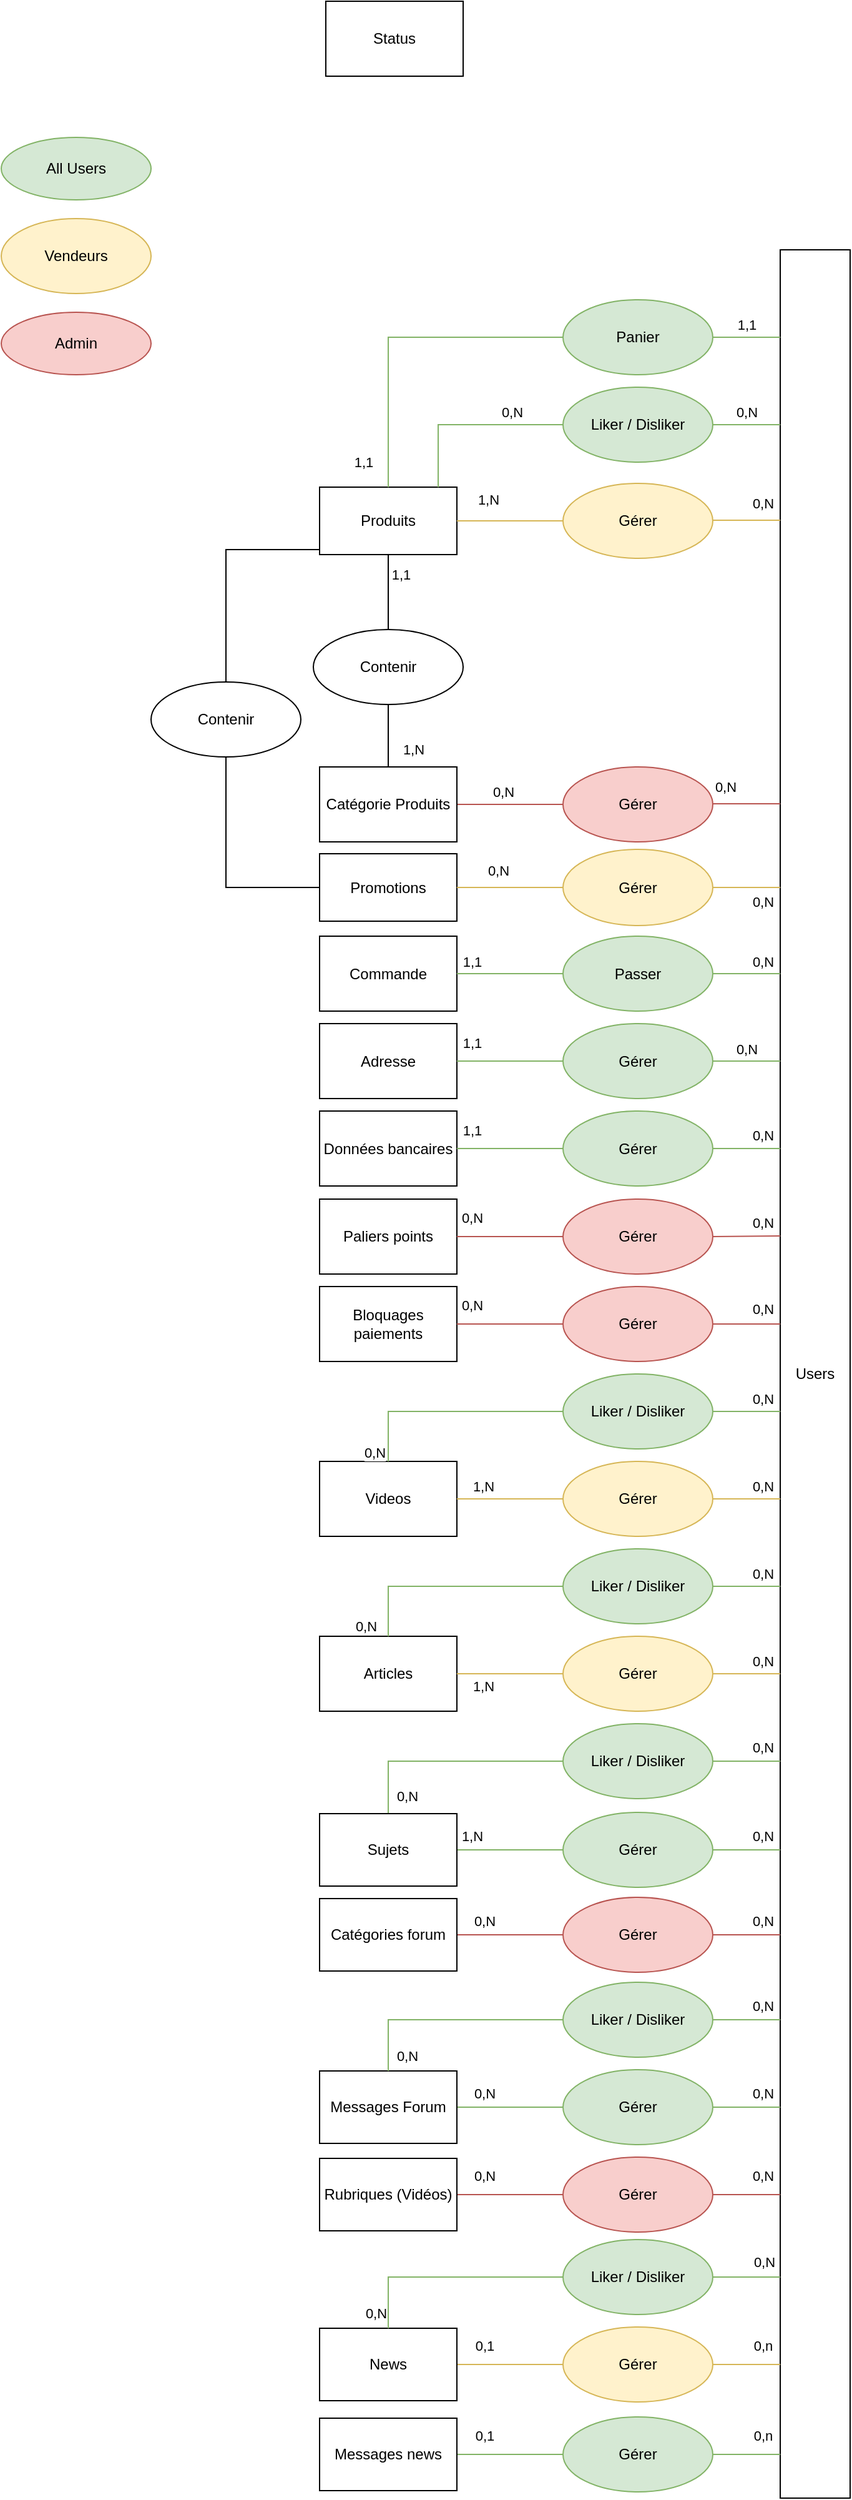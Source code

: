 <mxfile version="15.7.4" type="github" pages="4">
  <diagram id="k1b9PWktB-mUNqTBvutM" name="MCD">
    <mxGraphModel dx="960" dy="1722" grid="1" gridSize="10" guides="1" tooltips="1" connect="1" arrows="1" fold="1" page="1" pageScale="1" pageWidth="827" pageHeight="1169" math="0" shadow="0">
      <root>
        <mxCell id="ir1PRDTtGvgjBWMgFl4q-0" />
        <mxCell id="ir1PRDTtGvgjBWMgFl4q-1" parent="ir1PRDTtGvgjBWMgFl4q-0" />
        <mxCell id="Ems-gmoL7VlaEz9lixsN-8" value="Users" style="rounded=0;whiteSpace=wrap;html=1;glass=0;shadow=0;sketch=0;" parent="ir1PRDTtGvgjBWMgFl4q-1" vertex="1">
          <mxGeometry x="754" y="-960" width="56" height="1800" as="geometry" />
        </mxCell>
        <mxCell id="trzIwXk-E31uGHVcY20t-3" style="edgeStyle=orthogonalEdgeStyle;rounded=0;orthogonalLoop=1;jettySize=auto;html=1;endArrow=none;endFill=0;" parent="ir1PRDTtGvgjBWMgFl4q-1" source="Ems-gmoL7VlaEz9lixsN-17" target="trzIwXk-E31uGHVcY20t-2" edge="1">
          <mxGeometry relative="1" as="geometry">
            <Array as="points">
              <mxPoint x="310" y="-720" />
            </Array>
          </mxGeometry>
        </mxCell>
        <mxCell id="Ems-gmoL7VlaEz9lixsN-17" value="Produits" style="rounded=0;whiteSpace=wrap;html=1;" parent="ir1PRDTtGvgjBWMgFl4q-1" vertex="1">
          <mxGeometry x="385" y="-770" width="110" height="54" as="geometry" />
        </mxCell>
        <mxCell id="yBdITjsVdk7lnHHLysCU-9" value="1,1" style="edgeStyle=orthogonalEdgeStyle;rounded=0;orthogonalLoop=1;jettySize=auto;html=1;endArrow=none;endFill=0;fillColor=#d5e8d4;strokeColor=#82b366;" parent="ir1PRDTtGvgjBWMgFl4q-1" source="Ems-gmoL7VlaEz9lixsN-17" target="Ems-gmoL7VlaEz9lixsN-27" edge="1">
          <mxGeometry x="-0.846" y="20" relative="1" as="geometry">
            <mxPoint as="offset" />
            <mxPoint x="495.0" y="-890" as="sourcePoint" />
            <Array as="points">
              <mxPoint x="440" y="-890" />
            </Array>
          </mxGeometry>
        </mxCell>
        <mxCell id="SQJCuBqzPmPE8YTCWMTA-35" value="1,1" style="edgeStyle=elbowEdgeStyle;rounded=0;orthogonalLoop=1;jettySize=auto;elbow=vertical;html=1;exitX=1;exitY=0.5;exitDx=0;exitDy=0;endArrow=none;endFill=0;fillColor=#d5e8d4;strokeColor=#82b366;" parent="ir1PRDTtGvgjBWMgFl4q-1" source="Ems-gmoL7VlaEz9lixsN-27" target="Ems-gmoL7VlaEz9lixsN-8" edge="1">
          <mxGeometry y="10" relative="1" as="geometry">
            <mxPoint as="offset" />
          </mxGeometry>
        </mxCell>
        <mxCell id="Ems-gmoL7VlaEz9lixsN-27" value="Panier" style="ellipse;whiteSpace=wrap;html=1;fillColor=#d5e8d4;strokeColor=#82b366;" parent="ir1PRDTtGvgjBWMgFl4q-1" vertex="1">
          <mxGeometry x="580" y="-920" width="120" height="60" as="geometry" />
        </mxCell>
        <mxCell id="yBdITjsVdk7lnHHLysCU-19" value="0,N" style="edgeStyle=orthogonalEdgeStyle;rounded=0;orthogonalLoop=1;jettySize=auto;html=1;exitX=1;exitY=0.5;exitDx=0;exitDy=0;entryX=0;entryY=0.5;entryDx=0;entryDy=0;endArrow=none;endFill=0;fillColor=#f8cecc;strokeColor=#b85450;" parent="ir1PRDTtGvgjBWMgFl4q-1" source="Ems-gmoL7VlaEz9lixsN-35" target="6xAeUnvmwOhO6haDIeZQ-18" edge="1">
          <mxGeometry x="-0.143" y="10" relative="1" as="geometry">
            <mxPoint as="offset" />
          </mxGeometry>
        </mxCell>
        <mxCell id="Ems-gmoL7VlaEz9lixsN-35" value="Catégorie Produits" style="rounded=0;whiteSpace=wrap;html=1;" parent="ir1PRDTtGvgjBWMgFl4q-1" vertex="1">
          <mxGeometry x="385" y="-546" width="110" height="60" as="geometry" />
        </mxCell>
        <mxCell id="yBdITjsVdk7lnHHLysCU-17" value="1,1" style="edgeStyle=orthogonalEdgeStyle;rounded=0;orthogonalLoop=1;jettySize=auto;html=1;endArrow=none;endFill=0;" parent="ir1PRDTtGvgjBWMgFl4q-1" source="Ems-gmoL7VlaEz9lixsN-36" target="Ems-gmoL7VlaEz9lixsN-17" edge="1">
          <mxGeometry x="0.467" y="-10" relative="1" as="geometry">
            <mxPoint as="offset" />
          </mxGeometry>
        </mxCell>
        <mxCell id="yBdITjsVdk7lnHHLysCU-18" value="1,N" style="edgeStyle=orthogonalEdgeStyle;rounded=0;orthogonalLoop=1;jettySize=auto;html=1;exitX=0.5;exitY=1;exitDx=0;exitDy=0;entryX=0.5;entryY=0;entryDx=0;entryDy=0;endArrow=none;endFill=0;" parent="ir1PRDTtGvgjBWMgFl4q-1" source="Ems-gmoL7VlaEz9lixsN-36" target="Ems-gmoL7VlaEz9lixsN-35" edge="1">
          <mxGeometry x="0.44" y="20" relative="1" as="geometry">
            <mxPoint as="offset" />
          </mxGeometry>
        </mxCell>
        <mxCell id="Ems-gmoL7VlaEz9lixsN-36" value="Contenir" style="ellipse;whiteSpace=wrap;html=1;" parent="ir1PRDTtGvgjBWMgFl4q-1" vertex="1">
          <mxGeometry x="380" y="-656" width="120" height="60" as="geometry" />
        </mxCell>
        <mxCell id="yBdITjsVdk7lnHHLysCU-16" value="1,N" style="edgeStyle=orthogonalEdgeStyle;rounded=0;orthogonalLoop=1;jettySize=auto;html=1;exitX=0;exitY=0.5;exitDx=0;exitDy=0;endArrow=none;endFill=0;fillColor=#fff2cc;strokeColor=#d6b656;" parent="ir1PRDTtGvgjBWMgFl4q-1" source="DhKpnIFWA9yoigp-8hZU-3" target="Ems-gmoL7VlaEz9lixsN-17" edge="1">
          <mxGeometry x="0.412" y="-17" relative="1" as="geometry">
            <mxPoint as="offset" />
          </mxGeometry>
        </mxCell>
        <mxCell id="SQJCuBqzPmPE8YTCWMTA-38" value="0,N" style="edgeStyle=elbowEdgeStyle;rounded=0;orthogonalLoop=1;jettySize=auto;elbow=vertical;html=1;exitX=1;exitY=0.5;exitDx=0;exitDy=0;endArrow=none;endFill=0;" parent="ir1PRDTtGvgjBWMgFl4q-1" source="DhKpnIFWA9yoigp-8hZU-3" edge="1">
          <mxGeometry y="20" relative="1" as="geometry">
            <mxPoint as="offset" />
          </mxGeometry>
        </mxCell>
        <mxCell id="lxnOK-8bjp72yX0c8KQZ-0" value="0,N" style="edgeStyle=elbowEdgeStyle;rounded=0;orthogonalLoop=1;jettySize=auto;html=1;elbow=vertical;endArrow=none;endFill=0;fillColor=#fff2cc;strokeColor=#d6b656;" parent="ir1PRDTtGvgjBWMgFl4q-1" source="DhKpnIFWA9yoigp-8hZU-3" edge="1">
          <mxGeometry x="0.481" y="14" relative="1" as="geometry">
            <mxPoint as="offset" />
            <mxPoint x="754" y="-743.529" as="targetPoint" />
          </mxGeometry>
        </mxCell>
        <mxCell id="DhKpnIFWA9yoigp-8hZU-3" value="Gérer" style="ellipse;whiteSpace=wrap;html=1;fillColor=#fff2cc;strokeColor=#d6b656;" parent="ir1PRDTtGvgjBWMgFl4q-1" vertex="1">
          <mxGeometry x="580" y="-773" width="120" height="60" as="geometry" />
        </mxCell>
        <mxCell id="6xAeUnvmwOhO6haDIeZQ-14" value="Promotions" style="rounded=0;whiteSpace=wrap;html=1;" parent="ir1PRDTtGvgjBWMgFl4q-1" vertex="1">
          <mxGeometry x="385" y="-476.5" width="110" height="54" as="geometry" />
        </mxCell>
        <mxCell id="yBdITjsVdk7lnHHLysCU-23" value="0,N" style="edgeStyle=orthogonalEdgeStyle;rounded=0;orthogonalLoop=1;jettySize=auto;html=1;exitX=0;exitY=0.5;exitDx=0;exitDy=0;endArrow=none;endFill=0;fillColor=#fff2cc;strokeColor=#d6b656;" parent="ir1PRDTtGvgjBWMgFl4q-1" source="6xAeUnvmwOhO6haDIeZQ-17" target="6xAeUnvmwOhO6haDIeZQ-14" edge="1">
          <mxGeometry x="0.237" y="-14" relative="1" as="geometry">
            <mxPoint as="offset" />
          </mxGeometry>
        </mxCell>
        <mxCell id="SQJCuBqzPmPE8YTCWMTA-41" value="0,N" style="edgeStyle=elbowEdgeStyle;rounded=0;orthogonalLoop=1;jettySize=auto;elbow=vertical;html=1;exitX=1;exitY=0.5;exitDx=0;exitDy=0;endArrow=none;endFill=0;" parent="ir1PRDTtGvgjBWMgFl4q-1" source="6xAeUnvmwOhO6haDIeZQ-17" edge="1">
          <mxGeometry x="0.119" y="15" relative="1" as="geometry">
            <mxPoint as="offset" />
          </mxGeometry>
        </mxCell>
        <mxCell id="lxnOK-8bjp72yX0c8KQZ-3" value="0,N" style="edgeStyle=elbowEdgeStyle;rounded=0;orthogonalLoop=1;jettySize=auto;html=1;elbow=vertical;endArrow=none;endFill=0;fillColor=#fff2cc;strokeColor=#d6b656;" parent="ir1PRDTtGvgjBWMgFl4q-1" source="6xAeUnvmwOhO6haDIeZQ-17" edge="1">
          <mxGeometry x="0.482" y="-11" relative="1" as="geometry">
            <mxPoint as="offset" />
            <mxPoint x="754" y="-449.324" as="targetPoint" />
          </mxGeometry>
        </mxCell>
        <mxCell id="6xAeUnvmwOhO6haDIeZQ-17" value="Gérer" style="ellipse;whiteSpace=wrap;html=1;fillColor=#fff2cc;strokeColor=#d6b656;" parent="ir1PRDTtGvgjBWMgFl4q-1" vertex="1">
          <mxGeometry x="580" y="-480" width="120" height="61" as="geometry" />
        </mxCell>
        <mxCell id="SQJCuBqzPmPE8YTCWMTA-39" value="0,N" style="edgeStyle=elbowEdgeStyle;rounded=0;orthogonalLoop=1;jettySize=auto;elbow=vertical;html=1;exitX=1;exitY=0.5;exitDx=0;exitDy=0;endArrow=none;endFill=0;" parent="ir1PRDTtGvgjBWMgFl4q-1" source="6xAeUnvmwOhO6haDIeZQ-18" edge="1">
          <mxGeometry y="10" relative="1" as="geometry">
            <mxPoint as="offset" />
          </mxGeometry>
        </mxCell>
        <mxCell id="lxnOK-8bjp72yX0c8KQZ-6" value="0,N" style="edgeStyle=elbowEdgeStyle;rounded=0;orthogonalLoop=1;jettySize=auto;html=1;elbow=vertical;endArrow=none;endFill=0;fillColor=#f8cecc;strokeColor=#b85450;" parent="ir1PRDTtGvgjBWMgFl4q-1" source="6xAeUnvmwOhO6haDIeZQ-18" edge="1">
          <mxGeometry x="-0.63" y="14" relative="1" as="geometry">
            <mxPoint as="offset" />
            <mxPoint x="754" y="-516.471" as="targetPoint" />
          </mxGeometry>
        </mxCell>
        <mxCell id="6xAeUnvmwOhO6haDIeZQ-18" value="Gérer" style="ellipse;whiteSpace=wrap;html=1;fillColor=#f8cecc;strokeColor=#b85450;" parent="ir1PRDTtGvgjBWMgFl4q-1" vertex="1">
          <mxGeometry x="580" y="-546" width="120" height="60" as="geometry" />
        </mxCell>
        <mxCell id="6xAeUnvmwOhO6haDIeZQ-22" value="Commande" style="rounded=0;whiteSpace=wrap;html=1;" parent="ir1PRDTtGvgjBWMgFl4q-1" vertex="1">
          <mxGeometry x="385" y="-410.5" width="110" height="60" as="geometry" />
        </mxCell>
        <mxCell id="yBdITjsVdk7lnHHLysCU-25" value="1,1" style="edgeStyle=orthogonalEdgeStyle;rounded=0;orthogonalLoop=1;jettySize=auto;html=1;exitX=0;exitY=0.5;exitDx=0;exitDy=0;entryX=1;entryY=0.5;entryDx=0;entryDy=0;endArrow=none;endFill=0;fillColor=#d5e8d4;strokeColor=#82b366;" parent="ir1PRDTtGvgjBWMgFl4q-1" source="6xAeUnvmwOhO6haDIeZQ-23" target="6xAeUnvmwOhO6haDIeZQ-22" edge="1">
          <mxGeometry x="0.714" y="-10" relative="1" as="geometry">
            <mxPoint as="offset" />
          </mxGeometry>
        </mxCell>
        <mxCell id="SQJCuBqzPmPE8YTCWMTA-42" value="0,N" style="edgeStyle=elbowEdgeStyle;rounded=0;orthogonalLoop=1;jettySize=auto;elbow=vertical;html=1;exitX=1;exitY=0.5;exitDx=0;exitDy=0;endArrow=none;endFill=0;" parent="ir1PRDTtGvgjBWMgFl4q-1" source="6xAeUnvmwOhO6haDIeZQ-23" edge="1">
          <mxGeometry y="16" relative="1" as="geometry">
            <mxPoint as="offset" />
          </mxGeometry>
        </mxCell>
        <mxCell id="lxnOK-8bjp72yX0c8KQZ-2" value="0,N" style="edgeStyle=elbowEdgeStyle;rounded=0;orthogonalLoop=1;jettySize=auto;html=1;elbow=vertical;endArrow=none;endFill=0;fillColor=#d5e8d4;strokeColor=#82b366;" parent="ir1PRDTtGvgjBWMgFl4q-1" source="6xAeUnvmwOhO6haDIeZQ-23" edge="1">
          <mxGeometry x="0.481" y="10" relative="1" as="geometry">
            <mxPoint as="offset" />
            <mxPoint x="754" y="-380.5" as="targetPoint" />
          </mxGeometry>
        </mxCell>
        <mxCell id="6xAeUnvmwOhO6haDIeZQ-23" value="Passer" style="ellipse;whiteSpace=wrap;html=1;fillColor=#d5e8d4;strokeColor=#82b366;" parent="ir1PRDTtGvgjBWMgFl4q-1" vertex="1">
          <mxGeometry x="580" y="-410.5" width="120" height="60" as="geometry" />
        </mxCell>
        <mxCell id="6xAeUnvmwOhO6haDIeZQ-34" value="Adresse" style="rounded=0;whiteSpace=wrap;html=1;" parent="ir1PRDTtGvgjBWMgFl4q-1" vertex="1">
          <mxGeometry x="385" y="-340.5" width="110" height="60" as="geometry" />
        </mxCell>
        <mxCell id="yBdITjsVdk7lnHHLysCU-28" value="1,1" style="edgeStyle=orthogonalEdgeStyle;rounded=0;orthogonalLoop=1;jettySize=auto;html=1;exitX=0;exitY=0.5;exitDx=0;exitDy=0;endArrow=none;endFill=0;fillColor=#d5e8d4;strokeColor=#82b366;" parent="ir1PRDTtGvgjBWMgFl4q-1" source="6xAeUnvmwOhO6haDIeZQ-36" target="6xAeUnvmwOhO6haDIeZQ-34" edge="1">
          <mxGeometry x="0.724" y="-15" relative="1" as="geometry">
            <mxPoint as="offset" />
          </mxGeometry>
        </mxCell>
        <mxCell id="SQJCuBqzPmPE8YTCWMTA-43" value="0,N" style="edgeStyle=elbowEdgeStyle;rounded=0;orthogonalLoop=1;jettySize=auto;html=1;exitX=1;exitY=0.5;exitDx=0;exitDy=0;endArrow=none;endFill=0;elbow=vertical;fillColor=#d5e8d4;strokeColor=#82b366;" parent="ir1PRDTtGvgjBWMgFl4q-1" source="6xAeUnvmwOhO6haDIeZQ-36" edge="1">
          <mxGeometry y="10" relative="1" as="geometry">
            <mxPoint x="754" y="-310.5" as="targetPoint" />
            <mxPoint as="offset" />
          </mxGeometry>
        </mxCell>
        <mxCell id="6xAeUnvmwOhO6haDIeZQ-36" value="Gérer" style="ellipse;whiteSpace=wrap;html=1;fillColor=#d5e8d4;strokeColor=#82b366;" parent="ir1PRDTtGvgjBWMgFl4q-1" vertex="1">
          <mxGeometry x="580" y="-340.5" width="120" height="60" as="geometry" />
        </mxCell>
        <mxCell id="6xAeUnvmwOhO6haDIeZQ-39" value="Données bancaires" style="rounded=0;whiteSpace=wrap;html=1;" parent="ir1PRDTtGvgjBWMgFl4q-1" vertex="1">
          <mxGeometry x="385" y="-270.5" width="110" height="60" as="geometry" />
        </mxCell>
        <mxCell id="yBdITjsVdk7lnHHLysCU-32" value="1,1" style="edgeStyle=orthogonalEdgeStyle;rounded=0;orthogonalLoop=1;jettySize=auto;html=1;exitX=0;exitY=0.5;exitDx=0;exitDy=0;endArrow=none;endFill=0;fillColor=#d5e8d4;strokeColor=#82b366;" parent="ir1PRDTtGvgjBWMgFl4q-1" source="6xAeUnvmwOhO6haDIeZQ-41" target="6xAeUnvmwOhO6haDIeZQ-39" edge="1">
          <mxGeometry x="0.724" y="-15" relative="1" as="geometry">
            <mxPoint as="offset" />
          </mxGeometry>
        </mxCell>
        <mxCell id="SQJCuBqzPmPE8YTCWMTA-45" value="0,N" style="edgeStyle=elbowEdgeStyle;rounded=0;orthogonalLoop=1;jettySize=auto;html=1;exitX=1;exitY=0.5;exitDx=0;exitDy=0;endArrow=none;endFill=0;elbow=vertical;fillColor=#d5e8d4;strokeColor=#82b366;" parent="ir1PRDTtGvgjBWMgFl4q-1" source="6xAeUnvmwOhO6haDIeZQ-41" edge="1">
          <mxGeometry x="0.481" y="11" relative="1" as="geometry">
            <mxPoint x="754" y="-240.5" as="targetPoint" />
            <mxPoint as="offset" />
          </mxGeometry>
        </mxCell>
        <mxCell id="6xAeUnvmwOhO6haDIeZQ-41" value="Gérer" style="ellipse;whiteSpace=wrap;html=1;fillColor=#d5e8d4;strokeColor=#82b366;" parent="ir1PRDTtGvgjBWMgFl4q-1" vertex="1">
          <mxGeometry x="580" y="-270.5" width="120" height="60" as="geometry" />
        </mxCell>
        <mxCell id="6xAeUnvmwOhO6haDIeZQ-44" value="Status" style="rounded=0;whiteSpace=wrap;html=1;" parent="ir1PRDTtGvgjBWMgFl4q-1" vertex="1">
          <mxGeometry x="390" y="-1159" width="110" height="60" as="geometry" />
        </mxCell>
        <mxCell id="6xAeUnvmwOhO6haDIeZQ-52" value="Paliers points" style="rounded=0;whiteSpace=wrap;html=1;" parent="ir1PRDTtGvgjBWMgFl4q-1" vertex="1">
          <mxGeometry x="385" y="-200" width="110" height="60" as="geometry" />
        </mxCell>
        <mxCell id="SQJCuBqzPmPE8YTCWMTA-3" value="0,N" style="edgeStyle=orthogonalEdgeStyle;rounded=0;orthogonalLoop=1;jettySize=auto;html=1;endArrow=none;endFill=0;fillColor=#f8cecc;strokeColor=#b85450;" parent="ir1PRDTtGvgjBWMgFl4q-1" source="6xAeUnvmwOhO6haDIeZQ-54" target="6xAeUnvmwOhO6haDIeZQ-52" edge="1">
          <mxGeometry x="0.724" y="-15" relative="1" as="geometry">
            <mxPoint as="offset" />
            <Array as="points" />
          </mxGeometry>
        </mxCell>
        <mxCell id="SQJCuBqzPmPE8YTCWMTA-53" value="0,N" style="edgeStyle=elbowEdgeStyle;rounded=0;orthogonalLoop=1;jettySize=auto;html=1;exitX=1;exitY=0.5;exitDx=0;exitDy=0;endArrow=none;endFill=0;elbow=vertical;fillColor=#f8cecc;strokeColor=#b85450;" parent="ir1PRDTtGvgjBWMgFl4q-1" source="6xAeUnvmwOhO6haDIeZQ-54" edge="1">
          <mxGeometry x="0.481" y="11" relative="1" as="geometry">
            <mxPoint x="754" y="-171" as="targetPoint" />
            <mxPoint as="offset" />
          </mxGeometry>
        </mxCell>
        <mxCell id="6xAeUnvmwOhO6haDIeZQ-54" value="Gérer" style="ellipse;whiteSpace=wrap;html=1;fillColor=#f8cecc;strokeColor=#b85450;" parent="ir1PRDTtGvgjBWMgFl4q-1" vertex="1">
          <mxGeometry x="580" y="-200" width="120" height="60" as="geometry" />
        </mxCell>
        <mxCell id="6xAeUnvmwOhO6haDIeZQ-57" value="Bloquages paiements" style="rounded=0;whiteSpace=wrap;html=1;" parent="ir1PRDTtGvgjBWMgFl4q-1" vertex="1">
          <mxGeometry x="385" y="-130" width="110" height="60" as="geometry" />
        </mxCell>
        <mxCell id="SQJCuBqzPmPE8YTCWMTA-7" value="0,N" style="edgeStyle=orthogonalEdgeStyle;rounded=0;orthogonalLoop=1;jettySize=auto;html=1;endArrow=none;endFill=0;fillColor=#f8cecc;strokeColor=#b85450;" parent="ir1PRDTtGvgjBWMgFl4q-1" source="6xAeUnvmwOhO6haDIeZQ-59" target="6xAeUnvmwOhO6haDIeZQ-57" edge="1">
          <mxGeometry x="0.724" y="-15" relative="1" as="geometry">
            <mxPoint as="offset" />
          </mxGeometry>
        </mxCell>
        <mxCell id="SQJCuBqzPmPE8YTCWMTA-55" value="0,N" style="edgeStyle=elbowEdgeStyle;rounded=0;orthogonalLoop=1;jettySize=auto;html=1;exitX=1;exitY=0.5;exitDx=0;exitDy=0;endArrow=none;endFill=0;elbow=vertical;fillColor=#f8cecc;strokeColor=#b85450;" parent="ir1PRDTtGvgjBWMgFl4q-1" source="6xAeUnvmwOhO6haDIeZQ-59" edge="1">
          <mxGeometry x="0.481" y="12" relative="1" as="geometry">
            <mxPoint x="754" y="-100" as="targetPoint" />
            <mxPoint as="offset" />
            <Array as="points">
              <mxPoint x="730" y="-100" />
              <mxPoint x="720" y="-92" />
            </Array>
          </mxGeometry>
        </mxCell>
        <mxCell id="6xAeUnvmwOhO6haDIeZQ-59" value="Gérer" style="ellipse;whiteSpace=wrap;html=1;fillColor=#f8cecc;strokeColor=#b85450;" parent="ir1PRDTtGvgjBWMgFl4q-1" vertex="1">
          <mxGeometry x="580" y="-130" width="120" height="60" as="geometry" />
        </mxCell>
        <mxCell id="6xAeUnvmwOhO6haDIeZQ-62" value="All Users" style="ellipse;whiteSpace=wrap;html=1;fillColor=#d5e8d4;strokeColor=#82b366;" parent="ir1PRDTtGvgjBWMgFl4q-1" vertex="1">
          <mxGeometry x="130" y="-1050" width="120" height="50" as="geometry" />
        </mxCell>
        <mxCell id="6xAeUnvmwOhO6haDIeZQ-63" value="Admin" style="ellipse;whiteSpace=wrap;html=1;fillColor=#f8cecc;strokeColor=#b85450;" parent="ir1PRDTtGvgjBWMgFl4q-1" vertex="1">
          <mxGeometry x="130" y="-910" width="120" height="50" as="geometry" />
        </mxCell>
        <mxCell id="6xAeUnvmwOhO6haDIeZQ-64" value="Vendeurs" style="ellipse;whiteSpace=wrap;html=1;fillColor=#fff2cc;strokeColor=#d6b656;" parent="ir1PRDTtGvgjBWMgFl4q-1" vertex="1">
          <mxGeometry x="130" y="-985" width="120" height="60" as="geometry" />
        </mxCell>
        <mxCell id="6xAeUnvmwOhO6haDIeZQ-65" value="Videos" style="rounded=0;whiteSpace=wrap;html=1;" parent="ir1PRDTtGvgjBWMgFl4q-1" vertex="1">
          <mxGeometry x="385" y="10" width="110" height="60" as="geometry" />
        </mxCell>
        <mxCell id="SQJCuBqzPmPE8YTCWMTA-11" value="1,N" style="edgeStyle=orthogonalEdgeStyle;rounded=0;orthogonalLoop=1;jettySize=auto;html=1;exitX=0;exitY=0.5;exitDx=0;exitDy=0;endArrow=none;endFill=0;fillColor=#fff2cc;strokeColor=#d6b656;" parent="ir1PRDTtGvgjBWMgFl4q-1" source="6xAeUnvmwOhO6haDIeZQ-67" target="6xAeUnvmwOhO6haDIeZQ-65" edge="1">
          <mxGeometry x="0.517" y="-10" relative="1" as="geometry">
            <mxPoint as="offset" />
          </mxGeometry>
        </mxCell>
        <mxCell id="SQJCuBqzPmPE8YTCWMTA-57" value="0,N" style="edgeStyle=elbowEdgeStyle;rounded=0;orthogonalLoop=1;jettySize=auto;elbow=vertical;html=1;exitX=1;exitY=0.5;exitDx=0;exitDy=0;endArrow=none;endFill=0;fillColor=#fff2cc;strokeColor=#d6b656;" parent="ir1PRDTtGvgjBWMgFl4q-1" source="6xAeUnvmwOhO6haDIeZQ-67" edge="1">
          <mxGeometry x="0.481" y="10" relative="1" as="geometry">
            <mxPoint x="754" y="40" as="targetPoint" />
            <mxPoint as="offset" />
          </mxGeometry>
        </mxCell>
        <mxCell id="6xAeUnvmwOhO6haDIeZQ-67" value="Gérer" style="ellipse;whiteSpace=wrap;html=1;fillColor=#fff2cc;strokeColor=#d6b656;" parent="ir1PRDTtGvgjBWMgFl4q-1" vertex="1">
          <mxGeometry x="580" y="10" width="120" height="60" as="geometry" />
        </mxCell>
        <mxCell id="6xAeUnvmwOhO6haDIeZQ-70" value="Articles" style="rounded=0;whiteSpace=wrap;html=1;" parent="ir1PRDTtGvgjBWMgFl4q-1" vertex="1">
          <mxGeometry x="385" y="150" width="110" height="60" as="geometry" />
        </mxCell>
        <mxCell id="SQJCuBqzPmPE8YTCWMTA-15" value="1,N" style="edgeStyle=orthogonalEdgeStyle;rounded=0;orthogonalLoop=1;jettySize=auto;html=1;exitX=0;exitY=0.5;exitDx=0;exitDy=0;endArrow=none;endFill=0;fillColor=#fff2cc;strokeColor=#d6b656;" parent="ir1PRDTtGvgjBWMgFl4q-1" source="6xAeUnvmwOhO6haDIeZQ-72" target="6xAeUnvmwOhO6haDIeZQ-70" edge="1">
          <mxGeometry x="0.517" y="10" relative="1" as="geometry">
            <mxPoint as="offset" />
          </mxGeometry>
        </mxCell>
        <mxCell id="SQJCuBqzPmPE8YTCWMTA-59" value="0,N" style="edgeStyle=elbowEdgeStyle;rounded=0;orthogonalLoop=1;jettySize=auto;elbow=vertical;html=1;exitX=1;exitY=0.5;exitDx=0;exitDy=0;endArrow=none;endFill=0;fillColor=#fff2cc;strokeColor=#d6b656;" parent="ir1PRDTtGvgjBWMgFl4q-1" source="6xAeUnvmwOhO6haDIeZQ-72" edge="1">
          <mxGeometry x="0.481" y="10" relative="1" as="geometry">
            <mxPoint x="754" y="180" as="targetPoint" />
            <mxPoint as="offset" />
            <Array as="points">
              <mxPoint x="720" y="180" />
              <mxPoint x="730" y="190" />
            </Array>
          </mxGeometry>
        </mxCell>
        <mxCell id="6xAeUnvmwOhO6haDIeZQ-72" value="Gérer" style="ellipse;whiteSpace=wrap;html=1;fillColor=#fff2cc;strokeColor=#d6b656;" parent="ir1PRDTtGvgjBWMgFl4q-1" vertex="1">
          <mxGeometry x="580" y="150" width="120" height="60" as="geometry" />
        </mxCell>
        <mxCell id="8LoNdRKf65lTUbJcNKsQ-0" value="0,N" style="edgeStyle=orthogonalEdgeStyle;rounded=0;orthogonalLoop=1;jettySize=auto;html=1;exitX=0;exitY=0.5;exitDx=0;exitDy=0;endArrow=none;endFill=0;fillColor=#d5e8d4;strokeColor=#82b366;" parent="ir1PRDTtGvgjBWMgFl4q-1" source="6xAeUnvmwOhO6haDIeZQ-77" target="6xAeUnvmwOhO6haDIeZQ-80" edge="1">
          <mxGeometry x="0.844" y="15" relative="1" as="geometry">
            <mxPoint as="offset" />
          </mxGeometry>
        </mxCell>
        <mxCell id="8LoNdRKf65lTUbJcNKsQ-1" value="0,N" style="edgeStyle=elbowEdgeStyle;rounded=0;orthogonalLoop=1;jettySize=auto;html=1;exitX=1;exitY=0.5;exitDx=0;exitDy=0;endArrow=none;endFill=0;elbow=vertical;fillColor=#d5e8d4;strokeColor=#82b366;" parent="ir1PRDTtGvgjBWMgFl4q-1" source="6xAeUnvmwOhO6haDIeZQ-77" edge="1">
          <mxGeometry x="0.481" y="11" relative="1" as="geometry">
            <mxPoint x="754" y="250" as="targetPoint" />
            <mxPoint as="offset" />
          </mxGeometry>
        </mxCell>
        <mxCell id="6xAeUnvmwOhO6haDIeZQ-77" value="Liker / Disliker" style="ellipse;whiteSpace=wrap;html=1;fillColor=#d5e8d4;strokeColor=#82b366;" parent="ir1PRDTtGvgjBWMgFl4q-1" vertex="1">
          <mxGeometry x="580" y="220" width="120" height="60" as="geometry" />
        </mxCell>
        <mxCell id="SQJCuBqzPmPE8YTCWMTA-20" value="1,N" style="edgeStyle=orthogonalEdgeStyle;rounded=0;orthogonalLoop=1;jettySize=auto;html=1;exitX=1;exitY=0.5;exitDx=0;exitDy=0;endArrow=none;endFill=0;fillColor=#d5e8d4;strokeColor=#82b366;" parent="ir1PRDTtGvgjBWMgFl4q-1" source="6xAeUnvmwOhO6haDIeZQ-80" target="6xAeUnvmwOhO6haDIeZQ-82" edge="1">
          <mxGeometry x="-0.714" y="11" relative="1" as="geometry">
            <mxPoint as="offset" />
          </mxGeometry>
        </mxCell>
        <mxCell id="6xAeUnvmwOhO6haDIeZQ-80" value="Sujets" style="rounded=0;whiteSpace=wrap;html=1;" parent="ir1PRDTtGvgjBWMgFl4q-1" vertex="1">
          <mxGeometry x="385" y="292" width="110" height="58" as="geometry" />
        </mxCell>
        <mxCell id="SQJCuBqzPmPE8YTCWMTA-62" value="0,N" style="edgeStyle=elbowEdgeStyle;rounded=0;orthogonalLoop=1;jettySize=auto;elbow=vertical;html=1;exitX=1;exitY=0.5;exitDx=0;exitDy=0;endArrow=none;endFill=0;fillColor=#d5e8d4;strokeColor=#82b366;" parent="ir1PRDTtGvgjBWMgFl4q-1" source="6xAeUnvmwOhO6haDIeZQ-82" edge="1">
          <mxGeometry x="0.481" y="11" relative="1" as="geometry">
            <mxPoint x="754" y="321" as="targetPoint" />
            <mxPoint as="offset" />
          </mxGeometry>
        </mxCell>
        <mxCell id="6xAeUnvmwOhO6haDIeZQ-82" value="Gérer" style="ellipse;whiteSpace=wrap;html=1;fillColor=#d5e8d4;strokeColor=#82b366;" parent="ir1PRDTtGvgjBWMgFl4q-1" vertex="1">
          <mxGeometry x="580" y="291" width="120" height="60" as="geometry" />
        </mxCell>
        <mxCell id="SQJCuBqzPmPE8YTCWMTA-24" value="0,N" style="edgeStyle=orthogonalEdgeStyle;rounded=0;orthogonalLoop=1;jettySize=auto;html=1;exitX=1;exitY=0.5;exitDx=0;exitDy=0;entryX=0;entryY=0.5;entryDx=0;entryDy=0;endArrow=none;endFill=0;fillColor=#f8cecc;strokeColor=#b85450;" parent="ir1PRDTtGvgjBWMgFl4q-1" source="6xAeUnvmwOhO6haDIeZQ-89" target="6xAeUnvmwOhO6haDIeZQ-95" edge="1">
          <mxGeometry x="-0.5" y="11" relative="1" as="geometry">
            <mxPoint as="offset" />
          </mxGeometry>
        </mxCell>
        <mxCell id="6xAeUnvmwOhO6haDIeZQ-89" value="Catégories forum" style="rounded=0;whiteSpace=wrap;html=1;" parent="ir1PRDTtGvgjBWMgFl4q-1" vertex="1">
          <mxGeometry x="385" y="360" width="110" height="58" as="geometry" />
        </mxCell>
        <mxCell id="SQJCuBqzPmPE8YTCWMTA-64" value="0,N" style="edgeStyle=elbowEdgeStyle;rounded=0;orthogonalLoop=1;jettySize=auto;elbow=vertical;html=1;exitX=1;exitY=0.5;exitDx=0;exitDy=0;endArrow=none;endFill=0;fillColor=#f8cecc;strokeColor=#b85450;" parent="ir1PRDTtGvgjBWMgFl4q-1" source="6xAeUnvmwOhO6haDIeZQ-95" edge="1">
          <mxGeometry x="0.481" y="11" relative="1" as="geometry">
            <mxPoint x="754" y="389" as="targetPoint" />
            <mxPoint as="offset" />
          </mxGeometry>
        </mxCell>
        <mxCell id="6xAeUnvmwOhO6haDIeZQ-95" value="Gérer" style="ellipse;whiteSpace=wrap;html=1;fillColor=#f8cecc;strokeColor=#b85450;" parent="ir1PRDTtGvgjBWMgFl4q-1" vertex="1">
          <mxGeometry x="580" y="359" width="120" height="60" as="geometry" />
        </mxCell>
        <mxCell id="SQJCuBqzPmPE8YTCWMTA-27" value="0,N" style="edgeStyle=orthogonalEdgeStyle;rounded=0;orthogonalLoop=1;jettySize=auto;html=1;exitX=1;exitY=0.5;exitDx=0;exitDy=0;entryX=0;entryY=0.5;entryDx=0;entryDy=0;endArrow=none;endFill=0;fillColor=#d5e8d4;strokeColor=#82b366;" parent="ir1PRDTtGvgjBWMgFl4q-1" source="6xAeUnvmwOhO6haDIeZQ-99" target="6xAeUnvmwOhO6haDIeZQ-102" edge="1">
          <mxGeometry x="-0.5" y="11" relative="1" as="geometry">
            <mxPoint as="offset" />
          </mxGeometry>
        </mxCell>
        <mxCell id="6xAeUnvmwOhO6haDIeZQ-99" value="Messages Forum" style="rounded=0;whiteSpace=wrap;html=1;" parent="ir1PRDTtGvgjBWMgFl4q-1" vertex="1">
          <mxGeometry x="385" y="498" width="110" height="58" as="geometry" />
        </mxCell>
        <mxCell id="SQJCuBqzPmPE8YTCWMTA-26" value="0,N" style="edgeStyle=orthogonalEdgeStyle;rounded=0;orthogonalLoop=1;jettySize=auto;html=1;exitX=0;exitY=0.5;exitDx=0;exitDy=0;entryX=0.5;entryY=0;entryDx=0;entryDy=0;endArrow=none;endFill=0;fillColor=#d5e8d4;strokeColor=#82b366;" parent="ir1PRDTtGvgjBWMgFl4q-1" source="6xAeUnvmwOhO6haDIeZQ-101" target="6xAeUnvmwOhO6haDIeZQ-99" edge="1">
          <mxGeometry x="0.864" y="15" relative="1" as="geometry">
            <mxPoint as="offset" />
          </mxGeometry>
        </mxCell>
        <mxCell id="SQJCuBqzPmPE8YTCWMTA-65" value="0,N" style="edgeStyle=elbowEdgeStyle;rounded=0;orthogonalLoop=1;jettySize=auto;elbow=vertical;html=1;exitX=1;exitY=0.5;exitDx=0;exitDy=0;endArrow=none;endFill=0;fillColor=#d5e8d4;strokeColor=#82b366;" parent="ir1PRDTtGvgjBWMgFl4q-1" source="6xAeUnvmwOhO6haDIeZQ-101" edge="1">
          <mxGeometry x="0.481" y="11" relative="1" as="geometry">
            <mxPoint x="754" y="457" as="targetPoint" />
            <mxPoint as="offset" />
          </mxGeometry>
        </mxCell>
        <mxCell id="6xAeUnvmwOhO6haDIeZQ-101" value="Liker / Disliker" style="ellipse;whiteSpace=wrap;html=1;fillColor=#d5e8d4;strokeColor=#82b366;" parent="ir1PRDTtGvgjBWMgFl4q-1" vertex="1">
          <mxGeometry x="580" y="427" width="120" height="60" as="geometry" />
        </mxCell>
        <mxCell id="SQJCuBqzPmPE8YTCWMTA-66" value="0,N" style="edgeStyle=elbowEdgeStyle;rounded=0;orthogonalLoop=1;jettySize=auto;elbow=vertical;html=1;exitX=1;exitY=0.5;exitDx=0;exitDy=0;endArrow=none;endFill=0;fillColor=#d5e8d4;strokeColor=#82b366;" parent="ir1PRDTtGvgjBWMgFl4q-1" source="6xAeUnvmwOhO6haDIeZQ-102" edge="1">
          <mxGeometry x="0.481" y="11" relative="1" as="geometry">
            <mxPoint x="754" y="527" as="targetPoint" />
            <mxPoint as="offset" />
          </mxGeometry>
        </mxCell>
        <mxCell id="6xAeUnvmwOhO6haDIeZQ-102" value="Gérer" style="ellipse;whiteSpace=wrap;html=1;fillColor=#d5e8d4;strokeColor=#82b366;" parent="ir1PRDTtGvgjBWMgFl4q-1" vertex="1">
          <mxGeometry x="580" y="497" width="120" height="60" as="geometry" />
        </mxCell>
        <mxCell id="IEtz67zzkuUhbgyWgrqV-1" value="0,N" style="edgeStyle=orthogonalEdgeStyle;rounded=0;orthogonalLoop=1;jettySize=auto;html=1;exitX=1;exitY=0.5;exitDx=0;exitDy=0;entryX=0;entryY=0.5;entryDx=0;entryDy=0;endArrow=none;endFill=0;fillColor=#f8cecc;strokeColor=#b85450;" parent="ir1PRDTtGvgjBWMgFl4q-1" source="IEtz67zzkuUhbgyWgrqV-2" target="IEtz67zzkuUhbgyWgrqV-5" edge="1">
          <mxGeometry x="-0.5" y="15" relative="1" as="geometry">
            <mxPoint as="offset" />
          </mxGeometry>
        </mxCell>
        <mxCell id="IEtz67zzkuUhbgyWgrqV-2" value="Rubriques (Vidéos)" style="rounded=0;whiteSpace=wrap;html=1;" parent="ir1PRDTtGvgjBWMgFl4q-1" vertex="1">
          <mxGeometry x="385" y="568" width="110" height="58" as="geometry" />
        </mxCell>
        <mxCell id="Yh0MuZpLJdci4y8NJo_1-2" value="0,N" style="edgeStyle=elbowEdgeStyle;rounded=0;orthogonalLoop=1;jettySize=auto;elbow=vertical;html=1;exitX=1;exitY=0.5;exitDx=0;exitDy=0;endArrow=none;endFill=0;fillColor=#f8cecc;strokeColor=#b85450;" parent="ir1PRDTtGvgjBWMgFl4q-1" source="IEtz67zzkuUhbgyWgrqV-5" edge="1">
          <mxGeometry x="0.481" y="15" relative="1" as="geometry">
            <mxPoint x="754" y="597" as="targetPoint" />
            <mxPoint as="offset" />
          </mxGeometry>
        </mxCell>
        <mxCell id="IEtz67zzkuUhbgyWgrqV-5" value="Gérer" style="ellipse;whiteSpace=wrap;html=1;fillColor=#f8cecc;strokeColor=#b85450;" parent="ir1PRDTtGvgjBWMgFl4q-1" vertex="1">
          <mxGeometry x="580" y="567" width="120" height="60" as="geometry" />
        </mxCell>
        <mxCell id="IEtz67zzkuUhbgyWgrqV-7" value="0,1" style="edgeStyle=orthogonalEdgeStyle;rounded=0;orthogonalLoop=1;jettySize=auto;html=1;exitX=1;exitY=0.5;exitDx=0;exitDy=0;entryX=0;entryY=0.5;entryDx=0;entryDy=0;endArrow=none;endFill=0;fillColor=#fff2cc;strokeColor=#d6b656;" parent="ir1PRDTtGvgjBWMgFl4q-1" source="IEtz67zzkuUhbgyWgrqV-8" target="IEtz67zzkuUhbgyWgrqV-11" edge="1">
          <mxGeometry x="-0.5" y="15" relative="1" as="geometry">
            <mxPoint as="offset" />
          </mxGeometry>
        </mxCell>
        <mxCell id="IEtz67zzkuUhbgyWgrqV-8" value="News" style="rounded=0;whiteSpace=wrap;html=1;" parent="ir1PRDTtGvgjBWMgFl4q-1" vertex="1">
          <mxGeometry x="385" y="704" width="110" height="58" as="geometry" />
        </mxCell>
        <mxCell id="Yh0MuZpLJdci4y8NJo_1-4" value="0,n" style="edgeStyle=elbowEdgeStyle;rounded=0;orthogonalLoop=1;jettySize=auto;elbow=vertical;html=1;exitX=1;exitY=0.5;exitDx=0;exitDy=0;endArrow=none;endFill=0;fillColor=#fff2cc;strokeColor=#d6b656;" parent="ir1PRDTtGvgjBWMgFl4q-1" source="IEtz67zzkuUhbgyWgrqV-11" edge="1">
          <mxGeometry x="0.481" y="15" relative="1" as="geometry">
            <mxPoint x="754" y="733" as="targetPoint" />
            <mxPoint as="offset" />
          </mxGeometry>
        </mxCell>
        <mxCell id="IEtz67zzkuUhbgyWgrqV-11" value="Gérer" style="ellipse;whiteSpace=wrap;html=1;fillColor=#fff2cc;strokeColor=#d6b656;" parent="ir1PRDTtGvgjBWMgFl4q-1" vertex="1">
          <mxGeometry x="580" y="703" width="120" height="60" as="geometry" />
        </mxCell>
        <mxCell id="Yh0MuZpLJdci4y8NJo_1-6" value="0,1" style="edgeStyle=orthogonalEdgeStyle;rounded=0;orthogonalLoop=1;jettySize=auto;html=1;exitX=1;exitY=0.5;exitDx=0;exitDy=0;entryX=0;entryY=0.5;entryDx=0;entryDy=0;endArrow=none;endFill=0;fillColor=#d5e8d4;strokeColor=#82b366;" parent="ir1PRDTtGvgjBWMgFl4q-1" source="Yh0MuZpLJdci4y8NJo_1-7" target="Yh0MuZpLJdci4y8NJo_1-12" edge="1">
          <mxGeometry x="-0.5" y="15" relative="1" as="geometry">
            <mxPoint as="offset" />
          </mxGeometry>
        </mxCell>
        <mxCell id="Yh0MuZpLJdci4y8NJo_1-7" value="Messages news" style="rounded=0;whiteSpace=wrap;html=1;" parent="ir1PRDTtGvgjBWMgFl4q-1" vertex="1">
          <mxGeometry x="385" y="776" width="110" height="58" as="geometry" />
        </mxCell>
        <mxCell id="Yh0MuZpLJdci4y8NJo_1-13" value="0,n" style="edgeStyle=elbowEdgeStyle;rounded=0;orthogonalLoop=1;jettySize=auto;elbow=vertical;html=1;exitX=1;exitY=0.5;exitDx=0;exitDy=0;endArrow=none;endFill=0;fillColor=#d5e8d4;strokeColor=#82b366;" parent="ir1PRDTtGvgjBWMgFl4q-1" source="Yh0MuZpLJdci4y8NJo_1-12" edge="1">
          <mxGeometry x="0.481" y="15" relative="1" as="geometry">
            <mxPoint x="754" y="805" as="targetPoint" />
            <mxPoint as="offset" />
          </mxGeometry>
        </mxCell>
        <mxCell id="Yh0MuZpLJdci4y8NJo_1-12" value="Gérer" style="ellipse;whiteSpace=wrap;html=1;fillColor=#d5e8d4;strokeColor=#82b366;" parent="ir1PRDTtGvgjBWMgFl4q-1" vertex="1">
          <mxGeometry x="580" y="775" width="120" height="60" as="geometry" />
        </mxCell>
        <mxCell id="8LoNdRKf65lTUbJcNKsQ-3" value="0,N" style="edgeStyle=elbowEdgeStyle;rounded=0;orthogonalLoop=1;jettySize=auto;elbow=vertical;html=1;exitX=1;exitY=0.5;exitDx=0;exitDy=0;endArrow=none;endFill=0;fillColor=#d5e8d4;strokeColor=#82b366;" parent="ir1PRDTtGvgjBWMgFl4q-1" source="8LoNdRKf65lTUbJcNKsQ-2" edge="1">
          <mxGeometry y="10" relative="1" as="geometry">
            <mxPoint as="offset" />
            <mxPoint x="754" y="-820" as="targetPoint" />
          </mxGeometry>
        </mxCell>
        <mxCell id="8LoNdRKf65lTUbJcNKsQ-4" value="0,N" style="edgeStyle=elbowEdgeStyle;rounded=0;orthogonalLoop=1;jettySize=auto;html=1;exitX=0;exitY=0.5;exitDx=0;exitDy=0;endArrow=none;endFill=0;fillColor=#d5e8d4;strokeColor=#82b366;" parent="ir1PRDTtGvgjBWMgFl4q-1" source="8LoNdRKf65lTUbJcNKsQ-2" target="Ems-gmoL7VlaEz9lixsN-17" edge="1">
          <mxGeometry x="-0.448" y="-10" relative="1" as="geometry">
            <Array as="points">
              <mxPoint x="480" y="-790" />
              <mxPoint x="428" y="-810" />
            </Array>
            <mxPoint as="offset" />
          </mxGeometry>
        </mxCell>
        <mxCell id="8LoNdRKf65lTUbJcNKsQ-2" value="Liker / Disliker" style="ellipse;whiteSpace=wrap;html=1;fillColor=#d5e8d4;strokeColor=#82b366;" parent="ir1PRDTtGvgjBWMgFl4q-1" vertex="1">
          <mxGeometry x="580" y="-850" width="120" height="60" as="geometry" />
        </mxCell>
        <mxCell id="8LoNdRKf65lTUbJcNKsQ-6" value="0,N" style="edgeStyle=elbowEdgeStyle;rounded=0;orthogonalLoop=1;jettySize=auto;html=1;exitX=0;exitY=0.5;exitDx=0;exitDy=0;endArrow=none;endFill=0;fillColor=#d5e8d4;strokeColor=#82b366;" parent="ir1PRDTtGvgjBWMgFl4q-1" source="8LoNdRKf65lTUbJcNKsQ-5" target="6xAeUnvmwOhO6haDIeZQ-65" edge="1">
          <mxGeometry x="0.915" y="-11" relative="1" as="geometry">
            <Array as="points">
              <mxPoint x="440" y="-8.5" />
              <mxPoint x="421" y="30" />
            </Array>
            <mxPoint as="offset" />
          </mxGeometry>
        </mxCell>
        <mxCell id="8LoNdRKf65lTUbJcNKsQ-7" value="0,N" style="edgeStyle=elbowEdgeStyle;rounded=0;orthogonalLoop=1;jettySize=auto;html=1;exitX=1;exitY=0.5;exitDx=0;exitDy=0;endArrow=none;endFill=0;elbow=vertical;fillColor=#d5e8d4;strokeColor=#82b366;" parent="ir1PRDTtGvgjBWMgFl4q-1" source="8LoNdRKf65lTUbJcNKsQ-5" edge="1">
          <mxGeometry x="0.481" y="10" relative="1" as="geometry">
            <mxPoint as="offset" />
            <mxPoint x="754" y="-30" as="targetPoint" />
          </mxGeometry>
        </mxCell>
        <mxCell id="8LoNdRKf65lTUbJcNKsQ-5" value="Liker / Disliker" style="ellipse;whiteSpace=wrap;html=1;fillColor=#d5e8d4;strokeColor=#82b366;" parent="ir1PRDTtGvgjBWMgFl4q-1" vertex="1">
          <mxGeometry x="580" y="-60" width="120" height="60" as="geometry" />
        </mxCell>
        <mxCell id="8LoNdRKf65lTUbJcNKsQ-9" value="0,N" style="edgeStyle=elbowEdgeStyle;rounded=0;orthogonalLoop=1;jettySize=auto;elbow=vertical;html=1;exitX=1;exitY=0.5;exitDx=0;exitDy=0;endArrow=none;endFill=0;fillColor=#d5e8d4;strokeColor=#82b366;" parent="ir1PRDTtGvgjBWMgFl4q-1" source="8LoNdRKf65lTUbJcNKsQ-8" edge="1">
          <mxGeometry x="0.481" y="10" relative="1" as="geometry">
            <mxPoint as="offset" />
            <mxPoint x="754" y="110" as="targetPoint" />
          </mxGeometry>
        </mxCell>
        <mxCell id="8LoNdRKf65lTUbJcNKsQ-10" value="0,N" style="edgeStyle=elbowEdgeStyle;rounded=0;orthogonalLoop=1;jettySize=auto;html=1;exitX=0;exitY=0.5;exitDx=0;exitDy=0;endArrow=none;endFill=0;fillColor=#d5e8d4;strokeColor=#82b366;" parent="ir1PRDTtGvgjBWMgFl4q-1" source="8LoNdRKf65lTUbJcNKsQ-8" target="6xAeUnvmwOhO6haDIeZQ-70" edge="1">
          <mxGeometry x="0.913" y="-18" relative="1" as="geometry">
            <Array as="points">
              <mxPoint x="440" y="131.5" />
            </Array>
            <mxPoint as="offset" />
          </mxGeometry>
        </mxCell>
        <mxCell id="8LoNdRKf65lTUbJcNKsQ-8" value="Liker / Disliker" style="ellipse;whiteSpace=wrap;html=1;fillColor=#d5e8d4;strokeColor=#82b366;" parent="ir1PRDTtGvgjBWMgFl4q-1" vertex="1">
          <mxGeometry x="580" y="80" width="120" height="60" as="geometry" />
        </mxCell>
        <mxCell id="8LoNdRKf65lTUbJcNKsQ-15" value="0,N" style="edgeStyle=elbowEdgeStyle;rounded=0;orthogonalLoop=1;jettySize=auto;html=1;exitX=0;exitY=0.5;exitDx=0;exitDy=0;endArrow=none;endFill=0;fillColor=#d5e8d4;strokeColor=#82b366;" parent="ir1PRDTtGvgjBWMgFl4q-1" source="8LoNdRKf65lTUbJcNKsQ-14" target="IEtz67zzkuUhbgyWgrqV-8" edge="1">
          <mxGeometry x="0.862" y="-10" relative="1" as="geometry">
            <Array as="points">
              <mxPoint x="440" y="683" />
            </Array>
            <mxPoint as="offset" />
          </mxGeometry>
        </mxCell>
        <mxCell id="8LoNdRKf65lTUbJcNKsQ-16" value="0,N" style="edgeStyle=elbowEdgeStyle;rounded=0;orthogonalLoop=1;jettySize=auto;elbow=vertical;html=1;exitX=1;exitY=0.5;exitDx=0;exitDy=0;endArrow=none;endFill=0;fillColor=#d5e8d4;strokeColor=#82b366;" parent="ir1PRDTtGvgjBWMgFl4q-1" source="8LoNdRKf65lTUbJcNKsQ-14" edge="1">
          <mxGeometry x="0.473" y="12" relative="1" as="geometry">
            <mxPoint x="754" y="663" as="targetPoint" />
            <mxPoint x="1" as="offset" />
          </mxGeometry>
        </mxCell>
        <mxCell id="8LoNdRKf65lTUbJcNKsQ-14" value="Liker / Disliker" style="ellipse;whiteSpace=wrap;html=1;fillColor=#d5e8d4;strokeColor=#82b366;" parent="ir1PRDTtGvgjBWMgFl4q-1" vertex="1">
          <mxGeometry x="580" y="633" width="120" height="60" as="geometry" />
        </mxCell>
        <mxCell id="trzIwXk-E31uGHVcY20t-4" style="edgeStyle=orthogonalEdgeStyle;rounded=0;orthogonalLoop=1;jettySize=auto;html=1;exitX=0.5;exitY=1;exitDx=0;exitDy=0;entryX=0;entryY=0.5;entryDx=0;entryDy=0;endArrow=none;endFill=0;" parent="ir1PRDTtGvgjBWMgFl4q-1" source="trzIwXk-E31uGHVcY20t-2" target="6xAeUnvmwOhO6haDIeZQ-14" edge="1">
          <mxGeometry relative="1" as="geometry" />
        </mxCell>
        <mxCell id="trzIwXk-E31uGHVcY20t-2" value="Contenir" style="ellipse;whiteSpace=wrap;html=1;" parent="ir1PRDTtGvgjBWMgFl4q-1" vertex="1">
          <mxGeometry x="250" y="-614" width="120" height="60" as="geometry" />
        </mxCell>
      </root>
    </mxGraphModel>
  </diagram>
  <diagram id="H8bKHD4NM_V3dPoCs85L" name="MLD">
    <mxGraphModel dx="1086" dy="846" grid="1" gridSize="10" guides="1" tooltips="1" connect="1" arrows="1" fold="1" page="1" pageScale="1" pageWidth="827" pageHeight="1169" math="0" shadow="0">
      <root>
        <mxCell id="4GJZU7kqfkduw8SUz1hW-0" />
        <mxCell id="4GJZU7kqfkduw8SUz1hW-1" parent="4GJZU7kqfkduw8SUz1hW-0" />
      </root>
    </mxGraphModel>
  </diagram>
  <diagram id="4inVsMtcz0jLxbzbqwaM" name="MPD">
    <mxGraphModel dx="1086" dy="869" grid="1" gridSize="10" guides="1" tooltips="1" connect="1" arrows="1" fold="1" page="1" pageScale="1" pageWidth="827" pageHeight="1169" math="0" shadow="0">
      <root>
        <mxCell id="FiYCVyUWgql_Hfni7Tig-0" />
        <mxCell id="FiYCVyUWgql_Hfni7Tig-1" parent="FiYCVyUWgql_Hfni7Tig-0" />
      </root>
    </mxGraphModel>
  </diagram>
  <diagram id="bkpsSc6JMUtNRwOexuPE" name="SiteMap">
    <mxGraphModel dx="1920" dy="1264" grid="1" gridSize="10" guides="1" tooltips="1" connect="1" arrows="1" fold="1" page="1" pageScale="1" pageWidth="827" pageHeight="1169" math="0" shadow="0">
      <root>
        <mxCell id="yjC3ri-hcoDWxH1MKi11-0" />
        <mxCell id="yjC3ri-hcoDWxH1MKi11-1" parent="yjC3ri-hcoDWxH1MKi11-0" />
        <mxCell id="yjC3ri-hcoDWxH1MKi11-33" value="" style="group" vertex="1" connectable="0" parent="yjC3ri-hcoDWxH1MKi11-1">
          <mxGeometry x="900" y="40" width="536" height="60" as="geometry" />
        </mxCell>
        <mxCell id="yjC3ri-hcoDWxH1MKi11-10" value="Site" style="rounded=0;whiteSpace=wrap;html=1;" vertex="1" parent="yjC3ri-hcoDWxH1MKi11-33">
          <mxGeometry width="120" height="60" as="geometry" />
        </mxCell>
        <mxCell id="yjC3ri-hcoDWxH1MKi11-30" value="Inscription" style="rounded=0;whiteSpace=wrap;html=1;" vertex="1" parent="yjC3ri-hcoDWxH1MKi11-33">
          <mxGeometry x="276" width="120" height="60" as="geometry" />
        </mxCell>
        <mxCell id="yjC3ri-hcoDWxH1MKi11-31" value="Connexion" style="rounded=0;whiteSpace=wrap;html=1;" vertex="1" parent="yjC3ri-hcoDWxH1MKi11-33">
          <mxGeometry x="136" width="120" height="60" as="geometry" />
        </mxCell>
        <mxCell id="yjC3ri-hcoDWxH1MKi11-32" value="Profil" style="rounded=0;whiteSpace=wrap;html=1;" vertex="1" parent="yjC3ri-hcoDWxH1MKi11-33">
          <mxGeometry x="416" width="120" height="60" as="geometry" />
        </mxCell>
        <mxCell id="yjC3ri-hcoDWxH1MKi11-93" style="edgeStyle=elbowEdgeStyle;rounded=1;orthogonalLoop=1;jettySize=auto;html=1;exitX=0.5;exitY=1;exitDx=0;exitDy=0;entryX=0;entryY=0.5;entryDx=0;entryDy=0;endArrow=none;endFill=0;" edge="1" parent="yjC3ri-hcoDWxH1MKi11-1" source="yjC3ri-hcoDWxH1MKi11-34" target="yjC3ri-hcoDWxH1MKi11-39">
          <mxGeometry relative="1" as="geometry">
            <Array as="points">
              <mxPoint x="200" y="310" />
            </Array>
          </mxGeometry>
        </mxCell>
        <mxCell id="yjC3ri-hcoDWxH1MKi11-94" style="edgeStyle=elbowEdgeStyle;rounded=1;orthogonalLoop=1;jettySize=auto;html=1;exitX=0.5;exitY=1;exitDx=0;exitDy=0;entryX=0;entryY=0.5;entryDx=0;entryDy=0;endArrow=none;endFill=0;" edge="1" parent="yjC3ri-hcoDWxH1MKi11-1" source="yjC3ri-hcoDWxH1MKi11-34" target="yjC3ri-hcoDWxH1MKi11-40">
          <mxGeometry relative="1" as="geometry">
            <Array as="points">
              <mxPoint x="200" y="360" />
            </Array>
          </mxGeometry>
        </mxCell>
        <mxCell id="yjC3ri-hcoDWxH1MKi11-95" style="edgeStyle=elbowEdgeStyle;rounded=1;orthogonalLoop=1;jettySize=auto;html=1;exitX=0.5;exitY=1;exitDx=0;exitDy=0;entryX=0;entryY=0.5;entryDx=0;entryDy=0;endArrow=none;endFill=0;" edge="1" parent="yjC3ri-hcoDWxH1MKi11-1" source="yjC3ri-hcoDWxH1MKi11-34" target="yjC3ri-hcoDWxH1MKi11-41">
          <mxGeometry relative="1" as="geometry">
            <Array as="points">
              <mxPoint x="200" y="440" />
              <mxPoint x="210" y="440" />
            </Array>
          </mxGeometry>
        </mxCell>
        <mxCell id="yjC3ri-hcoDWxH1MKi11-96" style="edgeStyle=elbowEdgeStyle;rounded=1;orthogonalLoop=1;jettySize=auto;html=1;exitX=0.5;exitY=1;exitDx=0;exitDy=0;entryX=0;entryY=0.5;entryDx=0;entryDy=0;endArrow=none;endFill=0;" edge="1" parent="yjC3ri-hcoDWxH1MKi11-1" source="yjC3ri-hcoDWxH1MKi11-34" target="yjC3ri-hcoDWxH1MKi11-42">
          <mxGeometry relative="1" as="geometry">
            <Array as="points">
              <mxPoint x="200" y="490" />
            </Array>
          </mxGeometry>
        </mxCell>
        <mxCell id="yjC3ri-hcoDWxH1MKi11-97" style="edgeStyle=elbowEdgeStyle;rounded=1;orthogonalLoop=1;jettySize=auto;html=1;exitX=0.5;exitY=1;exitDx=0;exitDy=0;entryX=0;entryY=0.5;entryDx=0;entryDy=0;endArrow=none;endFill=0;" edge="1" parent="yjC3ri-hcoDWxH1MKi11-1" source="yjC3ri-hcoDWxH1MKi11-34" target="yjC3ri-hcoDWxH1MKi11-43">
          <mxGeometry relative="1" as="geometry">
            <Array as="points">
              <mxPoint x="200" y="580" />
            </Array>
          </mxGeometry>
        </mxCell>
        <mxCell id="yjC3ri-hcoDWxH1MKi11-98" style="edgeStyle=elbowEdgeStyle;rounded=1;orthogonalLoop=1;jettySize=auto;html=1;exitX=0.5;exitY=1;exitDx=0;exitDy=0;entryX=0;entryY=0.5;entryDx=0;entryDy=0;endArrow=none;endFill=0;" edge="1" parent="yjC3ri-hcoDWxH1MKi11-1" source="yjC3ri-hcoDWxH1MKi11-34" target="yjC3ri-hcoDWxH1MKi11-44">
          <mxGeometry relative="1" as="geometry">
            <Array as="points">
              <mxPoint x="200" y="660" />
            </Array>
          </mxGeometry>
        </mxCell>
        <mxCell id="yjC3ri-hcoDWxH1MKi11-99" style="edgeStyle=elbowEdgeStyle;orthogonalLoop=1;jettySize=auto;html=1;exitX=0.5;exitY=1;exitDx=0;exitDy=0;entryX=0;entryY=0.5;entryDx=0;entryDy=0;endArrow=none;endFill=0;rounded=1;" edge="1" parent="yjC3ri-hcoDWxH1MKi11-1" source="yjC3ri-hcoDWxH1MKi11-34" target="yjC3ri-hcoDWxH1MKi11-45">
          <mxGeometry relative="1" as="geometry">
            <Array as="points">
              <mxPoint x="200" y="710" />
            </Array>
          </mxGeometry>
        </mxCell>
        <mxCell id="yjC3ri-hcoDWxH1MKi11-34" value="Accueil" style="rounded=0;whiteSpace=wrap;html=1;allowArrows=1;" vertex="1" parent="yjC3ri-hcoDWxH1MKi11-1">
          <mxGeometry x="140" y="220" width="120" height="60" as="geometry" />
        </mxCell>
        <mxCell id="yjC3ri-hcoDWxH1MKi11-39" value="Module Présentation top Produits" style="rounded=0;whiteSpace=wrap;html=1;" vertex="1" parent="yjC3ri-hcoDWxH1MKi11-1">
          <mxGeometry x="240" y="290" width="120" height="60" as="geometry" />
        </mxCell>
        <mxCell id="yjC3ri-hcoDWxH1MKi11-40" value="&lt;span style=&quot;color: rgb(0 , 0 , 0) ; font-family: &amp;#34;helvetica&amp;#34; ; font-size: 12px ; font-style: normal ; font-weight: 400 ; letter-spacing: normal ; text-align: center ; text-indent: 0px ; text-transform: none ; word-spacing: 0px ; background-color: rgb(248 , 249 , 250) ; display: inline ; float: none&quot;&gt;Module News&lt;/span&gt;" style="rounded=0;whiteSpace=wrap;html=1;" vertex="1" parent="yjC3ri-hcoDWxH1MKi11-1">
          <mxGeometry x="240" y="360" width="120" height="60" as="geometry" />
        </mxCell>
        <mxCell id="yjC3ri-hcoDWxH1MKi11-41" value="Module Utilisateur" style="rounded=0;whiteSpace=wrap;html=1;" vertex="1" parent="yjC3ri-hcoDWxH1MKi11-1">
          <mxGeometry x="240" y="430" width="120" height="60" as="geometry" />
        </mxCell>
        <mxCell id="yjC3ri-hcoDWxH1MKi11-42" value="Module Home page" style="rounded=0;whiteSpace=wrap;html=1;" vertex="1" parent="yjC3ri-hcoDWxH1MKi11-1">
          <mxGeometry x="240" y="500" width="120" height="60" as="geometry" />
        </mxCell>
        <mxCell id="yjC3ri-hcoDWxH1MKi11-43" value="Module Twitter" style="rounded=0;whiteSpace=wrap;html=1;" vertex="1" parent="yjC3ri-hcoDWxH1MKi11-1">
          <mxGeometry x="240" y="570" width="120" height="60" as="geometry" />
        </mxCell>
        <mxCell id="yjC3ri-hcoDWxH1MKi11-44" value="Module Facebook" style="rounded=0;whiteSpace=wrap;html=1;" vertex="1" parent="yjC3ri-hcoDWxH1MKi11-1">
          <mxGeometry x="240" y="640" width="120" height="60" as="geometry" />
        </mxCell>
        <mxCell id="yjC3ri-hcoDWxH1MKi11-45" value="Module Forum" style="rounded=0;whiteSpace=wrap;html=1;" vertex="1" parent="yjC3ri-hcoDWxH1MKi11-1">
          <mxGeometry x="240" y="710" width="120" height="60" as="geometry" />
        </mxCell>
        <mxCell id="yjC3ri-hcoDWxH1MKi11-100" style="edgeStyle=elbowEdgeStyle;rounded=1;orthogonalLoop=1;jettySize=auto;html=1;exitX=0.5;exitY=1;exitDx=0;exitDy=0;entryX=0;entryY=0.5;entryDx=0;entryDy=0;endArrow=none;endFill=0;" edge="1" parent="yjC3ri-hcoDWxH1MKi11-1" source="yjC3ri-hcoDWxH1MKi11-53" target="yjC3ri-hcoDWxH1MKi11-55">
          <mxGeometry relative="1" as="geometry">
            <Array as="points">
              <mxPoint x="460" y="300" />
            </Array>
          </mxGeometry>
        </mxCell>
        <mxCell id="yjC3ri-hcoDWxH1MKi11-101" style="edgeStyle=elbowEdgeStyle;rounded=1;orthogonalLoop=1;jettySize=auto;html=1;exitX=0.5;exitY=1;exitDx=0;exitDy=0;entryX=0;entryY=0.5;entryDx=0;entryDy=0;endArrow=none;endFill=0;" edge="1" parent="yjC3ri-hcoDWxH1MKi11-1" source="yjC3ri-hcoDWxH1MKi11-53" target="yjC3ri-hcoDWxH1MKi11-57">
          <mxGeometry relative="1" as="geometry">
            <Array as="points">
              <mxPoint x="460" y="340" />
            </Array>
          </mxGeometry>
        </mxCell>
        <mxCell id="yjC3ri-hcoDWxH1MKi11-53" value="Vidéos" style="rounded=0;whiteSpace=wrap;html=1;allowArrows=1;" vertex="1" parent="yjC3ri-hcoDWxH1MKi11-1">
          <mxGeometry x="400" y="220" width="120" height="60" as="geometry" />
        </mxCell>
        <mxCell id="yjC3ri-hcoDWxH1MKi11-55" value="Module Call to action" style="rounded=0;whiteSpace=wrap;html=1;" vertex="1" parent="yjC3ri-hcoDWxH1MKi11-1">
          <mxGeometry x="500" y="290" width="120" height="60" as="geometry" />
        </mxCell>
        <mxCell id="yjC3ri-hcoDWxH1MKi11-57" value="Module Hot News" style="rounded=0;whiteSpace=wrap;html=1;" vertex="1" parent="yjC3ri-hcoDWxH1MKi11-1">
          <mxGeometry x="500" y="360" width="120" height="60" as="geometry" />
        </mxCell>
        <mxCell id="yjC3ri-hcoDWxH1MKi11-102" style="edgeStyle=elbowEdgeStyle;rounded=1;orthogonalLoop=1;jettySize=auto;html=1;exitX=0.5;exitY=1;exitDx=0;exitDy=0;entryX=0;entryY=0.5;entryDx=0;entryDy=0;endArrow=none;endFill=0;" edge="1" parent="yjC3ri-hcoDWxH1MKi11-1" source="yjC3ri-hcoDWxH1MKi11-59" target="yjC3ri-hcoDWxH1MKi11-61">
          <mxGeometry relative="1" as="geometry">
            <Array as="points">
              <mxPoint x="720" y="310" />
            </Array>
          </mxGeometry>
        </mxCell>
        <mxCell id="yjC3ri-hcoDWxH1MKi11-104" style="edgeStyle=elbowEdgeStyle;rounded=1;orthogonalLoop=1;jettySize=auto;html=1;exitX=0.5;exitY=1;exitDx=0;exitDy=0;entryX=0;entryY=0.5;entryDx=0;entryDy=0;endArrow=none;endFill=0;" edge="1" parent="yjC3ri-hcoDWxH1MKi11-1" source="yjC3ri-hcoDWxH1MKi11-59" target="yjC3ri-hcoDWxH1MKi11-63">
          <mxGeometry relative="1" as="geometry">
            <Array as="points">
              <mxPoint x="720" y="370" />
            </Array>
          </mxGeometry>
        </mxCell>
        <mxCell id="yjC3ri-hcoDWxH1MKi11-105" style="edgeStyle=elbowEdgeStyle;rounded=1;orthogonalLoop=1;jettySize=auto;html=1;exitX=0.5;exitY=1;exitDx=0;exitDy=0;entryX=0;entryY=0.5;entryDx=0;entryDy=0;endArrow=none;endFill=0;" edge="1" parent="yjC3ri-hcoDWxH1MKi11-1" source="yjC3ri-hcoDWxH1MKi11-59" target="yjC3ri-hcoDWxH1MKi11-67">
          <mxGeometry relative="1" as="geometry">
            <Array as="points">
              <mxPoint x="720" y="410" />
            </Array>
          </mxGeometry>
        </mxCell>
        <mxCell id="yjC3ri-hcoDWxH1MKi11-59" value="News" style="rounded=0;whiteSpace=wrap;html=1;allowArrows=1;" vertex="1" parent="yjC3ri-hcoDWxH1MKi11-1">
          <mxGeometry x="660" y="220" width="120" height="60" as="geometry" />
        </mxCell>
        <mxCell id="yjC3ri-hcoDWxH1MKi11-103" style="edgeStyle=elbowEdgeStyle;rounded=1;orthogonalLoop=1;jettySize=auto;html=1;exitX=0.5;exitY=1;exitDx=0;exitDy=0;entryX=0;entryY=0.5;entryDx=0;entryDy=0;endArrow=none;endFill=0;" edge="1" parent="yjC3ri-hcoDWxH1MKi11-1" source="yjC3ri-hcoDWxH1MKi11-61" target="yjC3ri-hcoDWxH1MKi11-62">
          <mxGeometry relative="1" as="geometry">
            <Array as="points">
              <mxPoint x="820" y="370" />
            </Array>
          </mxGeometry>
        </mxCell>
        <mxCell id="yjC3ri-hcoDWxH1MKi11-61" value="Module Hot News" style="rounded=0;whiteSpace=wrap;html=1;" vertex="1" parent="yjC3ri-hcoDWxH1MKi11-1">
          <mxGeometry x="760" y="290" width="120" height="60" as="geometry" />
        </mxCell>
        <mxCell id="yjC3ri-hcoDWxH1MKi11-62" value="Redirection vers un Média (lecture)" style="rounded=0;whiteSpace=wrap;html=1;" vertex="1" parent="yjC3ri-hcoDWxH1MKi11-1">
          <mxGeometry x="860" y="360" width="120" height="60" as="geometry" />
        </mxCell>
        <mxCell id="yjC3ri-hcoDWxH1MKi11-63" value="Module Twitter" style="rounded=0;whiteSpace=wrap;html=1;" vertex="1" parent="yjC3ri-hcoDWxH1MKi11-1">
          <mxGeometry x="760" y="430" width="120" height="60" as="geometry" />
        </mxCell>
        <mxCell id="yjC3ri-hcoDWxH1MKi11-67" value="Module Facebook" style="rounded=0;whiteSpace=wrap;html=1;" vertex="1" parent="yjC3ri-hcoDWxH1MKi11-1">
          <mxGeometry x="760" y="500" width="120" height="60" as="geometry" />
        </mxCell>
        <mxCell id="yjC3ri-hcoDWxH1MKi11-106" style="edgeStyle=elbowEdgeStyle;rounded=1;orthogonalLoop=1;jettySize=auto;html=1;exitX=0.5;exitY=1;exitDx=0;exitDy=0;entryX=0;entryY=0.5;entryDx=0;entryDy=0;endArrow=none;endFill=0;" edge="1" parent="yjC3ri-hcoDWxH1MKi11-1" source="yjC3ri-hcoDWxH1MKi11-69" target="yjC3ri-hcoDWxH1MKi11-71">
          <mxGeometry relative="1" as="geometry">
            <Array as="points">
              <mxPoint x="1080" y="300" />
            </Array>
          </mxGeometry>
        </mxCell>
        <mxCell id="yjC3ri-hcoDWxH1MKi11-107" style="edgeStyle=elbowEdgeStyle;rounded=1;orthogonalLoop=1;jettySize=auto;html=1;entryX=0;entryY=0.5;entryDx=0;entryDy=0;endArrow=none;endFill=0;exitX=0.5;exitY=1;exitDx=0;exitDy=0;" edge="1" parent="yjC3ri-hcoDWxH1MKi11-1" source="yjC3ri-hcoDWxH1MKi11-69" target="yjC3ri-hcoDWxH1MKi11-72">
          <mxGeometry relative="1" as="geometry">
            <mxPoint x="1090" y="430" as="sourcePoint" />
            <Array as="points">
              <mxPoint x="1080" y="340" />
            </Array>
          </mxGeometry>
        </mxCell>
        <mxCell id="yjC3ri-hcoDWxH1MKi11-108" style="edgeStyle=elbowEdgeStyle;rounded=1;orthogonalLoop=1;jettySize=auto;html=1;exitX=0.5;exitY=1;exitDx=0;exitDy=0;entryX=0;entryY=0.5;entryDx=0;entryDy=0;endArrow=none;endFill=0;" edge="1" parent="yjC3ri-hcoDWxH1MKi11-1" source="yjC3ri-hcoDWxH1MKi11-69" target="yjC3ri-hcoDWxH1MKi11-73">
          <mxGeometry relative="1" as="geometry">
            <Array as="points">
              <mxPoint x="1080" y="370" />
            </Array>
          </mxGeometry>
        </mxCell>
        <mxCell id="yjC3ri-hcoDWxH1MKi11-69" value="Utilisateurs" style="rounded=0;whiteSpace=wrap;html=1;allowArrows=1;" vertex="1" parent="yjC3ri-hcoDWxH1MKi11-1">
          <mxGeometry x="1020" y="220" width="120" height="60" as="geometry" />
        </mxCell>
        <mxCell id="yjC3ri-hcoDWxH1MKi11-71" value="Module Hot News" style="rounded=0;whiteSpace=wrap;html=1;" vertex="1" parent="yjC3ri-hcoDWxH1MKi11-1">
          <mxGeometry x="1120" y="290" width="120" height="60" as="geometry" />
        </mxCell>
        <mxCell id="yjC3ri-hcoDWxH1MKi11-72" value="Module de Fidélité" style="rounded=0;whiteSpace=wrap;html=1;" vertex="1" parent="yjC3ri-hcoDWxH1MKi11-1">
          <mxGeometry x="1120" y="360" width="120" height="60" as="geometry" />
        </mxCell>
        <mxCell id="yjC3ri-hcoDWxH1MKi11-73" value="Module Facebook" style="rounded=0;whiteSpace=wrap;html=1;" vertex="1" parent="yjC3ri-hcoDWxH1MKi11-1">
          <mxGeometry x="1120" y="430" width="120" height="60" as="geometry" />
        </mxCell>
        <mxCell id="yjC3ri-hcoDWxH1MKi11-109" style="edgeStyle=elbowEdgeStyle;rounded=1;orthogonalLoop=1;jettySize=auto;html=1;exitX=0.5;exitY=1;exitDx=0;exitDy=0;entryX=0;entryY=0.5;entryDx=0;entryDy=0;endArrow=none;endFill=0;" edge="1" parent="yjC3ri-hcoDWxH1MKi11-1" source="yjC3ri-hcoDWxH1MKi11-76" target="yjC3ri-hcoDWxH1MKi11-77">
          <mxGeometry relative="1" as="geometry">
            <Array as="points">
              <mxPoint x="1340" y="300" />
            </Array>
          </mxGeometry>
        </mxCell>
        <mxCell id="yjC3ri-hcoDWxH1MKi11-110" style="edgeStyle=elbowEdgeStyle;rounded=1;orthogonalLoop=1;jettySize=auto;html=1;exitX=0.5;exitY=1;exitDx=0;exitDy=0;entryX=0;entryY=0.5;entryDx=0;entryDy=0;endArrow=none;endFill=0;" edge="1" parent="yjC3ri-hcoDWxH1MKi11-1" source="yjC3ri-hcoDWxH1MKi11-76" target="yjC3ri-hcoDWxH1MKi11-78">
          <mxGeometry relative="1" as="geometry">
            <Array as="points">
              <mxPoint x="1340" y="340" />
            </Array>
          </mxGeometry>
        </mxCell>
        <mxCell id="yjC3ri-hcoDWxH1MKi11-76" value="Live" style="rounded=0;whiteSpace=wrap;html=1;allowArrows=1;" vertex="1" parent="yjC3ri-hcoDWxH1MKi11-1">
          <mxGeometry x="1280" y="220" width="120" height="60" as="geometry" />
        </mxCell>
        <mxCell id="yjC3ri-hcoDWxH1MKi11-77" value="Flux Live" style="rounded=0;whiteSpace=wrap;html=1;" vertex="1" parent="yjC3ri-hcoDWxH1MKi11-1">
          <mxGeometry x="1380" y="290" width="120" height="60" as="geometry" />
        </mxCell>
        <mxCell id="yjC3ri-hcoDWxH1MKi11-78" value="Module Commentaires =&amp;gt; Facebook / Twitter" style="rounded=0;whiteSpace=wrap;html=1;" vertex="1" parent="yjC3ri-hcoDWxH1MKi11-1">
          <mxGeometry x="1380" y="360" width="120" height="60" as="geometry" />
        </mxCell>
        <mxCell id="yjC3ri-hcoDWxH1MKi11-111" style="edgeStyle=elbowEdgeStyle;rounded=1;orthogonalLoop=1;jettySize=auto;html=1;exitX=0.5;exitY=1;exitDx=0;exitDy=0;entryX=0;entryY=0.5;entryDx=0;entryDy=0;endArrow=none;endFill=0;" edge="1" parent="yjC3ri-hcoDWxH1MKi11-1" source="yjC3ri-hcoDWxH1MKi11-79" target="yjC3ri-hcoDWxH1MKi11-80">
          <mxGeometry relative="1" as="geometry">
            <Array as="points">
              <mxPoint x="1600" y="300" />
            </Array>
          </mxGeometry>
        </mxCell>
        <mxCell id="yjC3ri-hcoDWxH1MKi11-113" style="edgeStyle=elbowEdgeStyle;rounded=1;orthogonalLoop=1;jettySize=auto;html=1;exitX=0.5;exitY=1;exitDx=0;exitDy=0;entryX=0;entryY=0.5;entryDx=0;entryDy=0;endArrow=none;endFill=0;" edge="1" parent="yjC3ri-hcoDWxH1MKi11-1" source="yjC3ri-hcoDWxH1MKi11-79" target="yjC3ri-hcoDWxH1MKi11-82">
          <mxGeometry relative="1" as="geometry">
            <Array as="points">
              <mxPoint x="1600" y="370" />
            </Array>
          </mxGeometry>
        </mxCell>
        <mxCell id="yjC3ri-hcoDWxH1MKi11-115" style="edgeStyle=elbowEdgeStyle;rounded=1;orthogonalLoop=1;jettySize=auto;html=1;exitX=0.5;exitY=1;exitDx=0;exitDy=0;entryX=0;entryY=0.5;entryDx=0;entryDy=0;endArrow=none;endFill=0;" edge="1" parent="yjC3ri-hcoDWxH1MKi11-1" source="yjC3ri-hcoDWxH1MKi11-79" target="yjC3ri-hcoDWxH1MKi11-84">
          <mxGeometry relative="1" as="geometry">
            <Array as="points">
              <mxPoint x="1600" y="350" />
            </Array>
          </mxGeometry>
        </mxCell>
        <mxCell id="yjC3ri-hcoDWxH1MKi11-117" style="edgeStyle=elbowEdgeStyle;rounded=1;orthogonalLoop=1;jettySize=auto;html=1;exitX=0.5;exitY=1;exitDx=0;exitDy=0;entryX=0;entryY=0.5;entryDx=0;entryDy=0;endArrow=none;endFill=0;" edge="1" parent="yjC3ri-hcoDWxH1MKi11-1" source="yjC3ri-hcoDWxH1MKi11-79" target="yjC3ri-hcoDWxH1MKi11-86">
          <mxGeometry relative="1" as="geometry">
            <Array as="points">
              <mxPoint x="1600" y="360" />
            </Array>
          </mxGeometry>
        </mxCell>
        <mxCell id="yjC3ri-hcoDWxH1MKi11-79" value="Forum" style="rounded=0;whiteSpace=wrap;html=1;allowArrows=1;" vertex="1" parent="yjC3ri-hcoDWxH1MKi11-1">
          <mxGeometry x="1540" y="220" width="120" height="60" as="geometry" />
        </mxCell>
        <mxCell id="yjC3ri-hcoDWxH1MKi11-112" style="edgeStyle=elbowEdgeStyle;rounded=1;orthogonalLoop=1;jettySize=auto;html=1;exitX=0.5;exitY=1;exitDx=0;exitDy=0;entryX=0;entryY=0.5;entryDx=0;entryDy=0;endArrow=none;endFill=0;" edge="1" parent="yjC3ri-hcoDWxH1MKi11-1" source="yjC3ri-hcoDWxH1MKi11-80" target="yjC3ri-hcoDWxH1MKi11-81">
          <mxGeometry relative="1" as="geometry">
            <Array as="points">
              <mxPoint x="1700" y="370" />
            </Array>
          </mxGeometry>
        </mxCell>
        <mxCell id="yjC3ri-hcoDWxH1MKi11-80" value="Vidéos&lt;br&gt;(Sujets automatiques)" style="rounded=0;whiteSpace=wrap;html=1;" vertex="1" parent="yjC3ri-hcoDWxH1MKi11-1">
          <mxGeometry x="1640" y="290" width="120" height="60" as="geometry" />
        </mxCell>
        <mxCell id="yjC3ri-hcoDWxH1MKi11-81" value="Statistiques" style="rounded=0;whiteSpace=wrap;html=1;" vertex="1" parent="yjC3ri-hcoDWxH1MKi11-1">
          <mxGeometry x="1740" y="360" width="120" height="60" as="geometry" />
        </mxCell>
        <mxCell id="yjC3ri-hcoDWxH1MKi11-114" style="edgeStyle=elbowEdgeStyle;rounded=1;orthogonalLoop=1;jettySize=auto;html=1;exitX=0.5;exitY=1;exitDx=0;exitDy=0;entryX=0;entryY=0.5;entryDx=0;entryDy=0;endArrow=none;endFill=0;" edge="1" parent="yjC3ri-hcoDWxH1MKi11-1" source="yjC3ri-hcoDWxH1MKi11-82" target="yjC3ri-hcoDWxH1MKi11-83">
          <mxGeometry relative="1" as="geometry">
            <Array as="points">
              <mxPoint x="1700" y="510" />
            </Array>
          </mxGeometry>
        </mxCell>
        <mxCell id="yjC3ri-hcoDWxH1MKi11-82" value="News&lt;br&gt;(Sujets automatiques)" style="rounded=0;whiteSpace=wrap;html=1;" vertex="1" parent="yjC3ri-hcoDWxH1MKi11-1">
          <mxGeometry x="1640" y="430" width="120" height="60" as="geometry" />
        </mxCell>
        <mxCell id="yjC3ri-hcoDWxH1MKi11-83" value="Statistiques" style="rounded=0;whiteSpace=wrap;html=1;" vertex="1" parent="yjC3ri-hcoDWxH1MKi11-1">
          <mxGeometry x="1740" y="500" width="120" height="60" as="geometry" />
        </mxCell>
        <mxCell id="yjC3ri-hcoDWxH1MKi11-116" style="edgeStyle=elbowEdgeStyle;rounded=1;orthogonalLoop=1;jettySize=auto;html=1;exitX=0.5;exitY=1;exitDx=0;exitDy=0;entryX=0;entryY=0.5;entryDx=0;entryDy=0;endArrow=none;endFill=0;" edge="1" parent="yjC3ri-hcoDWxH1MKi11-1" source="yjC3ri-hcoDWxH1MKi11-84" target="yjC3ri-hcoDWxH1MKi11-85">
          <mxGeometry relative="1" as="geometry">
            <Array as="points">
              <mxPoint x="1700" y="650" />
            </Array>
          </mxGeometry>
        </mxCell>
        <mxCell id="yjC3ri-hcoDWxH1MKi11-84" value="Liste Sujets" style="rounded=0;whiteSpace=wrap;html=1;" vertex="1" parent="yjC3ri-hcoDWxH1MKi11-1">
          <mxGeometry x="1640" y="570" width="120" height="60" as="geometry" />
        </mxCell>
        <mxCell id="yjC3ri-hcoDWxH1MKi11-85" value="Statistiques" style="rounded=0;whiteSpace=wrap;html=1;" vertex="1" parent="yjC3ri-hcoDWxH1MKi11-1">
          <mxGeometry x="1740" y="640" width="120" height="60" as="geometry" />
        </mxCell>
        <mxCell id="yjC3ri-hcoDWxH1MKi11-86" value="Messages" style="rounded=0;whiteSpace=wrap;html=1;" vertex="1" parent="yjC3ri-hcoDWxH1MKi11-1">
          <mxGeometry x="1640" y="710" width="120" height="60" as="geometry" />
        </mxCell>
        <mxCell id="yjC3ri-hcoDWxH1MKi11-87" style="edgeStyle=elbowEdgeStyle;rounded=1;orthogonalLoop=1;jettySize=auto;elbow=vertical;html=1;exitX=0.5;exitY=1;exitDx=0;exitDy=0;entryX=0.5;entryY=0;entryDx=0;entryDy=0;endArrow=none;endFill=0;" edge="1" parent="yjC3ri-hcoDWxH1MKi11-1" source="yjC3ri-hcoDWxH1MKi11-10" target="yjC3ri-hcoDWxH1MKi11-34">
          <mxGeometry relative="1" as="geometry" />
        </mxCell>
        <mxCell id="yjC3ri-hcoDWxH1MKi11-88" style="edgeStyle=elbowEdgeStyle;rounded=1;orthogonalLoop=1;jettySize=auto;elbow=vertical;html=1;exitX=0.5;exitY=1;exitDx=0;exitDy=0;entryX=0.5;entryY=0;entryDx=0;entryDy=0;endArrow=none;endFill=0;" edge="1" parent="yjC3ri-hcoDWxH1MKi11-1" source="yjC3ri-hcoDWxH1MKi11-10" target="yjC3ri-hcoDWxH1MKi11-53">
          <mxGeometry relative="1" as="geometry" />
        </mxCell>
        <mxCell id="yjC3ri-hcoDWxH1MKi11-89" style="edgeStyle=elbowEdgeStyle;rounded=1;orthogonalLoop=1;jettySize=auto;elbow=vertical;html=1;exitX=0.5;exitY=1;exitDx=0;exitDy=0;entryX=0.5;entryY=0;entryDx=0;entryDy=0;endArrow=none;endFill=0;" edge="1" parent="yjC3ri-hcoDWxH1MKi11-1" source="yjC3ri-hcoDWxH1MKi11-10" target="yjC3ri-hcoDWxH1MKi11-59">
          <mxGeometry relative="1" as="geometry" />
        </mxCell>
        <mxCell id="yjC3ri-hcoDWxH1MKi11-90" style="edgeStyle=elbowEdgeStyle;rounded=1;orthogonalLoop=1;jettySize=auto;elbow=vertical;html=1;exitX=0.5;exitY=1;exitDx=0;exitDy=0;entryX=0.5;entryY=0;entryDx=0;entryDy=0;endArrow=none;endFill=0;" edge="1" parent="yjC3ri-hcoDWxH1MKi11-1" source="yjC3ri-hcoDWxH1MKi11-10" target="yjC3ri-hcoDWxH1MKi11-69">
          <mxGeometry relative="1" as="geometry" />
        </mxCell>
        <mxCell id="yjC3ri-hcoDWxH1MKi11-91" style="edgeStyle=elbowEdgeStyle;rounded=1;orthogonalLoop=1;jettySize=auto;elbow=vertical;html=1;exitX=0.5;exitY=1;exitDx=0;exitDy=0;entryX=0.5;entryY=0;entryDx=0;entryDy=0;endArrow=none;endFill=0;" edge="1" parent="yjC3ri-hcoDWxH1MKi11-1" source="yjC3ri-hcoDWxH1MKi11-10" target="yjC3ri-hcoDWxH1MKi11-76">
          <mxGeometry relative="1" as="geometry" />
        </mxCell>
        <mxCell id="yjC3ri-hcoDWxH1MKi11-92" style="edgeStyle=elbowEdgeStyle;rounded=1;orthogonalLoop=1;jettySize=auto;html=1;exitX=0.5;exitY=1;exitDx=0;exitDy=0;entryX=0.5;entryY=0;entryDx=0;entryDy=0;endArrow=none;endFill=0;elbow=vertical;" edge="1" parent="yjC3ri-hcoDWxH1MKi11-1" source="yjC3ri-hcoDWxH1MKi11-10" target="yjC3ri-hcoDWxH1MKi11-79">
          <mxGeometry relative="1" as="geometry" />
        </mxCell>
      </root>
    </mxGraphModel>
  </diagram>
</mxfile>
